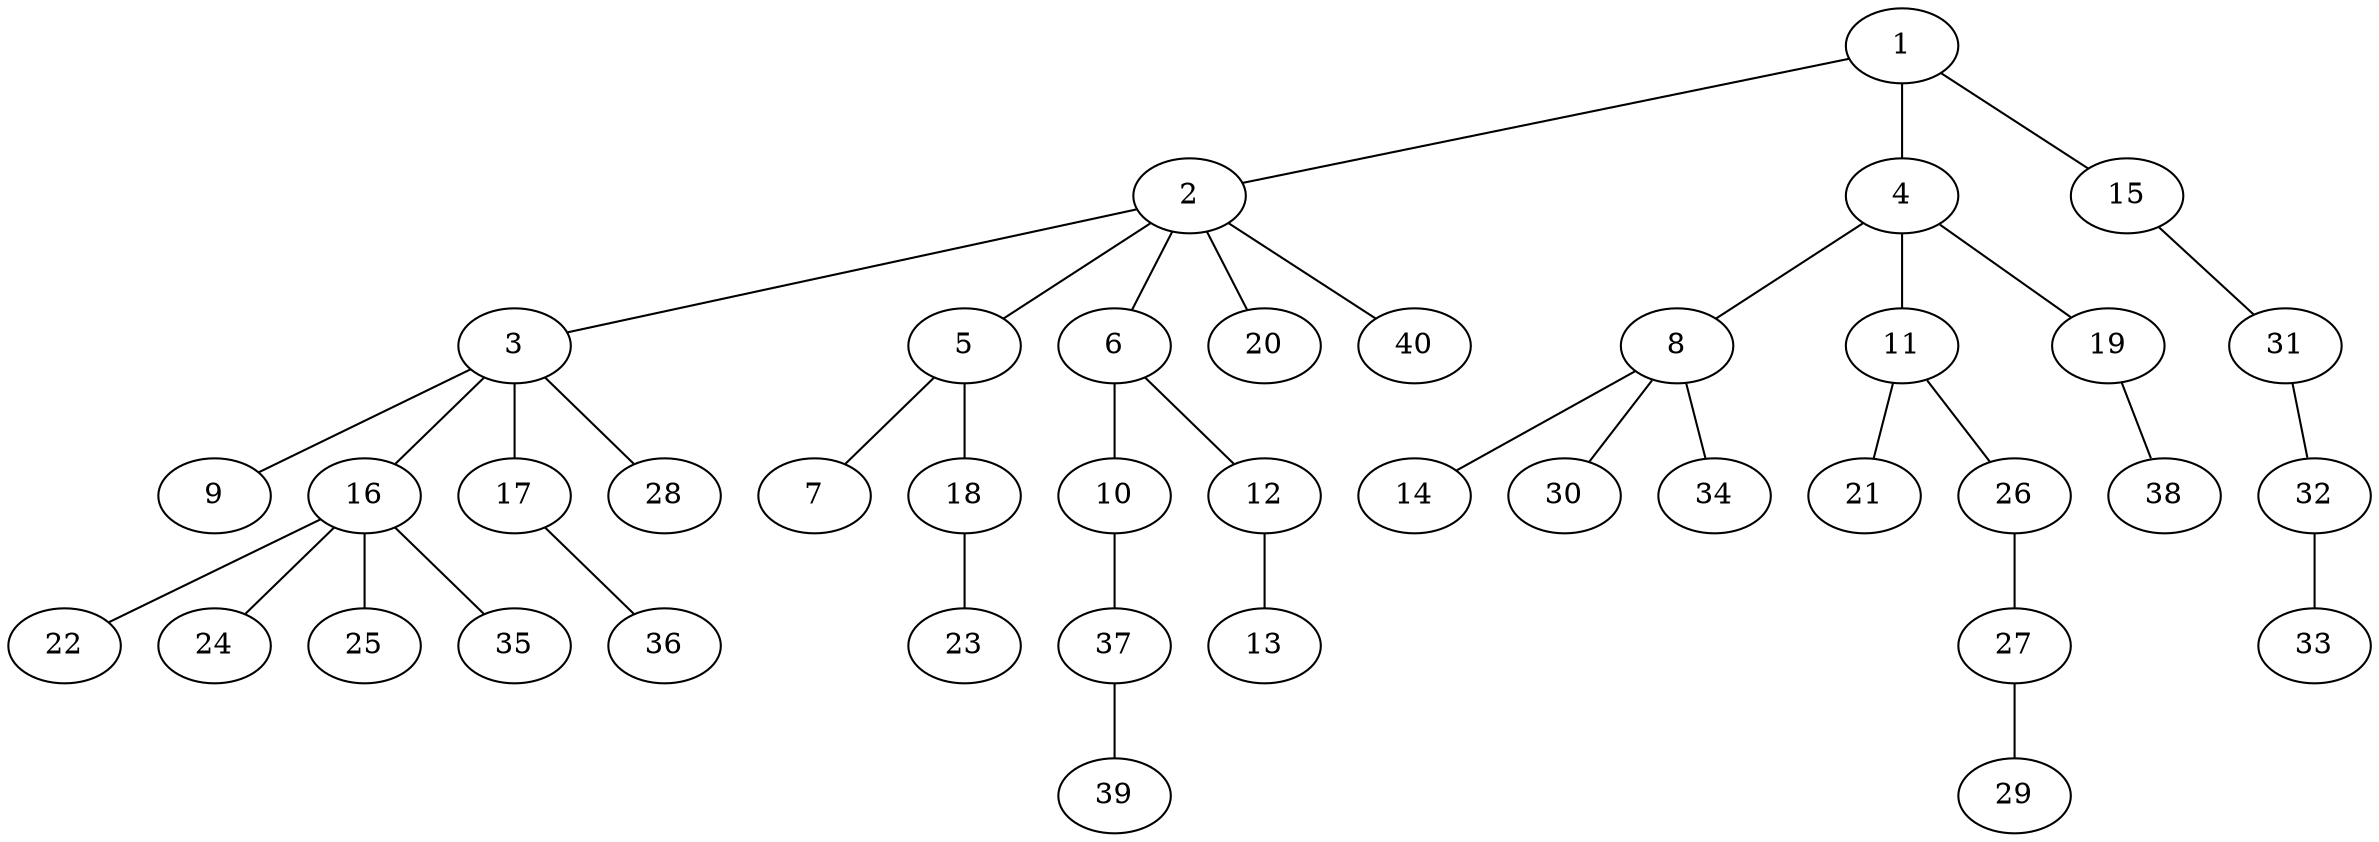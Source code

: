graph graphname {1--2
1--4
1--15
2--3
2--5
2--6
2--20
2--40
3--9
3--16
3--17
3--28
4--8
4--11
4--19
5--7
5--18
6--10
6--12
8--14
8--30
8--34
10--37
11--21
11--26
12--13
15--31
16--22
16--24
16--25
16--35
17--36
18--23
19--38
26--27
27--29
31--32
32--33
37--39
}